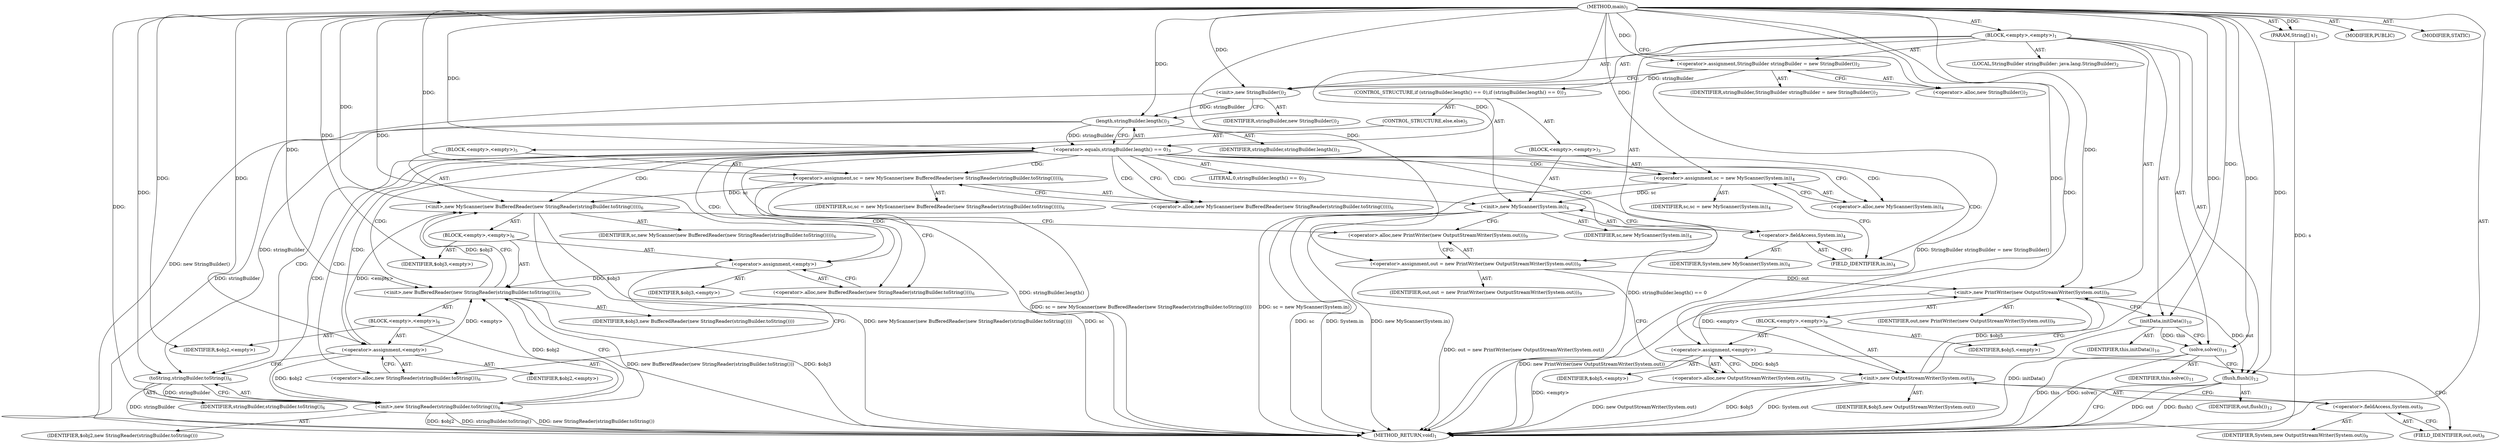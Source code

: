 digraph "main" {  
"19" [label = <(METHOD,main)<SUB>1</SUB>> ]
"20" [label = <(PARAM,String[] s)<SUB>1</SUB>> ]
"21" [label = <(BLOCK,&lt;empty&gt;,&lt;empty&gt;)<SUB>1</SUB>> ]
"4" [label = <(LOCAL,StringBuilder stringBuilder: java.lang.StringBuilder)<SUB>2</SUB>> ]
"22" [label = <(&lt;operator&gt;.assignment,StringBuilder stringBuilder = new StringBuilder())<SUB>2</SUB>> ]
"23" [label = <(IDENTIFIER,stringBuilder,StringBuilder stringBuilder = new StringBuilder())<SUB>2</SUB>> ]
"24" [label = <(&lt;operator&gt;.alloc,new StringBuilder())<SUB>2</SUB>> ]
"25" [label = <(&lt;init&gt;,new StringBuilder())<SUB>2</SUB>> ]
"3" [label = <(IDENTIFIER,stringBuilder,new StringBuilder())<SUB>2</SUB>> ]
"26" [label = <(CONTROL_STRUCTURE,if (stringBuilder.length() == 0),if (stringBuilder.length() == 0))<SUB>3</SUB>> ]
"27" [label = <(&lt;operator&gt;.equals,stringBuilder.length() == 0)<SUB>3</SUB>> ]
"28" [label = <(length,stringBuilder.length())<SUB>3</SUB>> ]
"29" [label = <(IDENTIFIER,stringBuilder,stringBuilder.length())<SUB>3</SUB>> ]
"30" [label = <(LITERAL,0,stringBuilder.length() == 0)<SUB>3</SUB>> ]
"31" [label = <(BLOCK,&lt;empty&gt;,&lt;empty&gt;)<SUB>3</SUB>> ]
"32" [label = <(&lt;operator&gt;.assignment,sc = new MyScanner(System.in))<SUB>4</SUB>> ]
"33" [label = <(IDENTIFIER,sc,sc = new MyScanner(System.in))<SUB>4</SUB>> ]
"34" [label = <(&lt;operator&gt;.alloc,new MyScanner(System.in))<SUB>4</SUB>> ]
"35" [label = <(&lt;init&gt;,new MyScanner(System.in))<SUB>4</SUB>> ]
"36" [label = <(IDENTIFIER,sc,new MyScanner(System.in))<SUB>4</SUB>> ]
"37" [label = <(&lt;operator&gt;.fieldAccess,System.in)<SUB>4</SUB>> ]
"38" [label = <(IDENTIFIER,System,new MyScanner(System.in))<SUB>4</SUB>> ]
"39" [label = <(FIELD_IDENTIFIER,in,in)<SUB>4</SUB>> ]
"40" [label = <(CONTROL_STRUCTURE,else,else)<SUB>5</SUB>> ]
"41" [label = <(BLOCK,&lt;empty&gt;,&lt;empty&gt;)<SUB>5</SUB>> ]
"42" [label = <(&lt;operator&gt;.assignment,sc = new MyScanner(new BufferedReader(new StringReader(stringBuilder.toString()))))<SUB>6</SUB>> ]
"43" [label = <(IDENTIFIER,sc,sc = new MyScanner(new BufferedReader(new StringReader(stringBuilder.toString()))))<SUB>6</SUB>> ]
"44" [label = <(&lt;operator&gt;.alloc,new MyScanner(new BufferedReader(new StringReader(stringBuilder.toString()))))<SUB>6</SUB>> ]
"45" [label = <(&lt;init&gt;,new MyScanner(new BufferedReader(new StringReader(stringBuilder.toString()))))<SUB>6</SUB>> ]
"46" [label = <(IDENTIFIER,sc,new MyScanner(new BufferedReader(new StringReader(stringBuilder.toString()))))<SUB>6</SUB>> ]
"47" [label = <(BLOCK,&lt;empty&gt;,&lt;empty&gt;)<SUB>6</SUB>> ]
"48" [label = <(&lt;operator&gt;.assignment,&lt;empty&gt;)> ]
"49" [label = <(IDENTIFIER,$obj3,&lt;empty&gt;)> ]
"50" [label = <(&lt;operator&gt;.alloc,new BufferedReader(new StringReader(stringBuilder.toString())))<SUB>6</SUB>> ]
"51" [label = <(&lt;init&gt;,new BufferedReader(new StringReader(stringBuilder.toString())))<SUB>6</SUB>> ]
"52" [label = <(IDENTIFIER,$obj3,new BufferedReader(new StringReader(stringBuilder.toString())))> ]
"53" [label = <(BLOCK,&lt;empty&gt;,&lt;empty&gt;)<SUB>6</SUB>> ]
"54" [label = <(&lt;operator&gt;.assignment,&lt;empty&gt;)> ]
"55" [label = <(IDENTIFIER,$obj2,&lt;empty&gt;)> ]
"56" [label = <(&lt;operator&gt;.alloc,new StringReader(stringBuilder.toString()))<SUB>6</SUB>> ]
"57" [label = <(&lt;init&gt;,new StringReader(stringBuilder.toString()))<SUB>6</SUB>> ]
"58" [label = <(IDENTIFIER,$obj2,new StringReader(stringBuilder.toString()))> ]
"59" [label = <(toString,stringBuilder.toString())<SUB>6</SUB>> ]
"60" [label = <(IDENTIFIER,stringBuilder,stringBuilder.toString())<SUB>6</SUB>> ]
"61" [label = <(IDENTIFIER,$obj2,&lt;empty&gt;)> ]
"62" [label = <(IDENTIFIER,$obj3,&lt;empty&gt;)> ]
"63" [label = <(&lt;operator&gt;.assignment,out = new PrintWriter(new OutputStreamWriter(System.out)))<SUB>9</SUB>> ]
"64" [label = <(IDENTIFIER,out,out = new PrintWriter(new OutputStreamWriter(System.out)))<SUB>9</SUB>> ]
"65" [label = <(&lt;operator&gt;.alloc,new PrintWriter(new OutputStreamWriter(System.out)))<SUB>9</SUB>> ]
"66" [label = <(&lt;init&gt;,new PrintWriter(new OutputStreamWriter(System.out)))<SUB>9</SUB>> ]
"67" [label = <(IDENTIFIER,out,new PrintWriter(new OutputStreamWriter(System.out)))<SUB>9</SUB>> ]
"68" [label = <(BLOCK,&lt;empty&gt;,&lt;empty&gt;)<SUB>9</SUB>> ]
"69" [label = <(&lt;operator&gt;.assignment,&lt;empty&gt;)> ]
"70" [label = <(IDENTIFIER,$obj5,&lt;empty&gt;)> ]
"71" [label = <(&lt;operator&gt;.alloc,new OutputStreamWriter(System.out))<SUB>9</SUB>> ]
"72" [label = <(&lt;init&gt;,new OutputStreamWriter(System.out))<SUB>9</SUB>> ]
"73" [label = <(IDENTIFIER,$obj5,new OutputStreamWriter(System.out))> ]
"74" [label = <(&lt;operator&gt;.fieldAccess,System.out)<SUB>9</SUB>> ]
"75" [label = <(IDENTIFIER,System,new OutputStreamWriter(System.out))<SUB>9</SUB>> ]
"76" [label = <(FIELD_IDENTIFIER,out,out)<SUB>9</SUB>> ]
"77" [label = <(IDENTIFIER,$obj5,&lt;empty&gt;)> ]
"78" [label = <(initData,initData())<SUB>10</SUB>> ]
"79" [label = <(IDENTIFIER,this,initData())<SUB>10</SUB>> ]
"80" [label = <(solve,solve())<SUB>11</SUB>> ]
"81" [label = <(IDENTIFIER,this,solve())<SUB>11</SUB>> ]
"82" [label = <(flush,flush())<SUB>12</SUB>> ]
"83" [label = <(IDENTIFIER,out,flush())<SUB>12</SUB>> ]
"84" [label = <(MODIFIER,PUBLIC)> ]
"85" [label = <(MODIFIER,STATIC)> ]
"86" [label = <(METHOD_RETURN,void)<SUB>1</SUB>> ]
  "19" -> "20"  [ label = "AST: "] 
  "19" -> "21"  [ label = "AST: "] 
  "19" -> "84"  [ label = "AST: "] 
  "19" -> "85"  [ label = "AST: "] 
  "19" -> "86"  [ label = "AST: "] 
  "21" -> "4"  [ label = "AST: "] 
  "21" -> "22"  [ label = "AST: "] 
  "21" -> "25"  [ label = "AST: "] 
  "21" -> "26"  [ label = "AST: "] 
  "21" -> "63"  [ label = "AST: "] 
  "21" -> "66"  [ label = "AST: "] 
  "21" -> "78"  [ label = "AST: "] 
  "21" -> "80"  [ label = "AST: "] 
  "21" -> "82"  [ label = "AST: "] 
  "22" -> "23"  [ label = "AST: "] 
  "22" -> "24"  [ label = "AST: "] 
  "25" -> "3"  [ label = "AST: "] 
  "26" -> "27"  [ label = "AST: "] 
  "26" -> "31"  [ label = "AST: "] 
  "26" -> "40"  [ label = "AST: "] 
  "27" -> "28"  [ label = "AST: "] 
  "27" -> "30"  [ label = "AST: "] 
  "28" -> "29"  [ label = "AST: "] 
  "31" -> "32"  [ label = "AST: "] 
  "31" -> "35"  [ label = "AST: "] 
  "32" -> "33"  [ label = "AST: "] 
  "32" -> "34"  [ label = "AST: "] 
  "35" -> "36"  [ label = "AST: "] 
  "35" -> "37"  [ label = "AST: "] 
  "37" -> "38"  [ label = "AST: "] 
  "37" -> "39"  [ label = "AST: "] 
  "40" -> "41"  [ label = "AST: "] 
  "41" -> "42"  [ label = "AST: "] 
  "41" -> "45"  [ label = "AST: "] 
  "42" -> "43"  [ label = "AST: "] 
  "42" -> "44"  [ label = "AST: "] 
  "45" -> "46"  [ label = "AST: "] 
  "45" -> "47"  [ label = "AST: "] 
  "47" -> "48"  [ label = "AST: "] 
  "47" -> "51"  [ label = "AST: "] 
  "47" -> "62"  [ label = "AST: "] 
  "48" -> "49"  [ label = "AST: "] 
  "48" -> "50"  [ label = "AST: "] 
  "51" -> "52"  [ label = "AST: "] 
  "51" -> "53"  [ label = "AST: "] 
  "53" -> "54"  [ label = "AST: "] 
  "53" -> "57"  [ label = "AST: "] 
  "53" -> "61"  [ label = "AST: "] 
  "54" -> "55"  [ label = "AST: "] 
  "54" -> "56"  [ label = "AST: "] 
  "57" -> "58"  [ label = "AST: "] 
  "57" -> "59"  [ label = "AST: "] 
  "59" -> "60"  [ label = "AST: "] 
  "63" -> "64"  [ label = "AST: "] 
  "63" -> "65"  [ label = "AST: "] 
  "66" -> "67"  [ label = "AST: "] 
  "66" -> "68"  [ label = "AST: "] 
  "68" -> "69"  [ label = "AST: "] 
  "68" -> "72"  [ label = "AST: "] 
  "68" -> "77"  [ label = "AST: "] 
  "69" -> "70"  [ label = "AST: "] 
  "69" -> "71"  [ label = "AST: "] 
  "72" -> "73"  [ label = "AST: "] 
  "72" -> "74"  [ label = "AST: "] 
  "74" -> "75"  [ label = "AST: "] 
  "74" -> "76"  [ label = "AST: "] 
  "78" -> "79"  [ label = "AST: "] 
  "80" -> "81"  [ label = "AST: "] 
  "82" -> "83"  [ label = "AST: "] 
  "22" -> "25"  [ label = "CFG: "] 
  "25" -> "28"  [ label = "CFG: "] 
  "63" -> "71"  [ label = "CFG: "] 
  "66" -> "78"  [ label = "CFG: "] 
  "78" -> "80"  [ label = "CFG: "] 
  "80" -> "82"  [ label = "CFG: "] 
  "82" -> "86"  [ label = "CFG: "] 
  "24" -> "22"  [ label = "CFG: "] 
  "27" -> "34"  [ label = "CFG: "] 
  "27" -> "44"  [ label = "CFG: "] 
  "65" -> "63"  [ label = "CFG: "] 
  "28" -> "27"  [ label = "CFG: "] 
  "32" -> "39"  [ label = "CFG: "] 
  "35" -> "65"  [ label = "CFG: "] 
  "69" -> "76"  [ label = "CFG: "] 
  "72" -> "66"  [ label = "CFG: "] 
  "34" -> "32"  [ label = "CFG: "] 
  "37" -> "35"  [ label = "CFG: "] 
  "42" -> "50"  [ label = "CFG: "] 
  "45" -> "65"  [ label = "CFG: "] 
  "71" -> "69"  [ label = "CFG: "] 
  "74" -> "72"  [ label = "CFG: "] 
  "39" -> "37"  [ label = "CFG: "] 
  "44" -> "42"  [ label = "CFG: "] 
  "76" -> "74"  [ label = "CFG: "] 
  "48" -> "56"  [ label = "CFG: "] 
  "51" -> "45"  [ label = "CFG: "] 
  "50" -> "48"  [ label = "CFG: "] 
  "54" -> "59"  [ label = "CFG: "] 
  "57" -> "51"  [ label = "CFG: "] 
  "56" -> "54"  [ label = "CFG: "] 
  "59" -> "57"  [ label = "CFG: "] 
  "19" -> "24"  [ label = "CFG: "] 
  "20" -> "86"  [ label = "DDG: s"] 
  "22" -> "86"  [ label = "DDG: StringBuilder stringBuilder = new StringBuilder()"] 
  "25" -> "86"  [ label = "DDG: new StringBuilder()"] 
  "28" -> "86"  [ label = "DDG: stringBuilder"] 
  "27" -> "86"  [ label = "DDG: stringBuilder.length()"] 
  "27" -> "86"  [ label = "DDG: stringBuilder.length() == 0"] 
  "42" -> "86"  [ label = "DDG: sc = new MyScanner(new BufferedReader(new StringReader(stringBuilder.toString())))"] 
  "45" -> "86"  [ label = "DDG: sc"] 
  "51" -> "86"  [ label = "DDG: $obj3"] 
  "57" -> "86"  [ label = "DDG: $obj2"] 
  "59" -> "86"  [ label = "DDG: stringBuilder"] 
  "57" -> "86"  [ label = "DDG: stringBuilder.toString()"] 
  "57" -> "86"  [ label = "DDG: new StringReader(stringBuilder.toString())"] 
  "51" -> "86"  [ label = "DDG: new BufferedReader(new StringReader(stringBuilder.toString()))"] 
  "45" -> "86"  [ label = "DDG: new MyScanner(new BufferedReader(new StringReader(stringBuilder.toString())))"] 
  "32" -> "86"  [ label = "DDG: sc = new MyScanner(System.in)"] 
  "35" -> "86"  [ label = "DDG: sc"] 
  "35" -> "86"  [ label = "DDG: System.in"] 
  "35" -> "86"  [ label = "DDG: new MyScanner(System.in)"] 
  "63" -> "86"  [ label = "DDG: out = new PrintWriter(new OutputStreamWriter(System.out))"] 
  "69" -> "86"  [ label = "DDG: &lt;empty&gt;"] 
  "72" -> "86"  [ label = "DDG: $obj5"] 
  "72" -> "86"  [ label = "DDG: System.out"] 
  "72" -> "86"  [ label = "DDG: new OutputStreamWriter(System.out)"] 
  "66" -> "86"  [ label = "DDG: new PrintWriter(new OutputStreamWriter(System.out))"] 
  "78" -> "86"  [ label = "DDG: initData()"] 
  "80" -> "86"  [ label = "DDG: this"] 
  "80" -> "86"  [ label = "DDG: solve()"] 
  "82" -> "86"  [ label = "DDG: out"] 
  "82" -> "86"  [ label = "DDG: flush()"] 
  "19" -> "20"  [ label = "DDG: "] 
  "19" -> "22"  [ label = "DDG: "] 
  "19" -> "63"  [ label = "DDG: "] 
  "22" -> "25"  [ label = "DDG: stringBuilder"] 
  "19" -> "25"  [ label = "DDG: "] 
  "63" -> "66"  [ label = "DDG: out"] 
  "19" -> "66"  [ label = "DDG: "] 
  "69" -> "66"  [ label = "DDG: &lt;empty&gt;"] 
  "72" -> "66"  [ label = "DDG: $obj5"] 
  "19" -> "78"  [ label = "DDG: "] 
  "78" -> "80"  [ label = "DDG: this"] 
  "19" -> "80"  [ label = "DDG: "] 
  "66" -> "82"  [ label = "DDG: out"] 
  "19" -> "82"  [ label = "DDG: "] 
  "28" -> "27"  [ label = "DDG: stringBuilder"] 
  "19" -> "27"  [ label = "DDG: "] 
  "19" -> "32"  [ label = "DDG: "] 
  "19" -> "69"  [ label = "DDG: "] 
  "19" -> "77"  [ label = "DDG: "] 
  "25" -> "28"  [ label = "DDG: stringBuilder"] 
  "19" -> "28"  [ label = "DDG: "] 
  "32" -> "35"  [ label = "DDG: sc"] 
  "19" -> "35"  [ label = "DDG: "] 
  "19" -> "42"  [ label = "DDG: "] 
  "69" -> "72"  [ label = "DDG: $obj5"] 
  "19" -> "72"  [ label = "DDG: "] 
  "42" -> "45"  [ label = "DDG: sc"] 
  "19" -> "45"  [ label = "DDG: "] 
  "54" -> "45"  [ label = "DDG: &lt;empty&gt;"] 
  "51" -> "45"  [ label = "DDG: $obj3"] 
  "19" -> "48"  [ label = "DDG: "] 
  "19" -> "62"  [ label = "DDG: "] 
  "48" -> "51"  [ label = "DDG: $obj3"] 
  "19" -> "51"  [ label = "DDG: "] 
  "54" -> "51"  [ label = "DDG: &lt;empty&gt;"] 
  "57" -> "51"  [ label = "DDG: $obj2"] 
  "19" -> "54"  [ label = "DDG: "] 
  "19" -> "61"  [ label = "DDG: "] 
  "54" -> "57"  [ label = "DDG: $obj2"] 
  "19" -> "57"  [ label = "DDG: "] 
  "59" -> "57"  [ label = "DDG: stringBuilder"] 
  "28" -> "59"  [ label = "DDG: stringBuilder"] 
  "19" -> "59"  [ label = "DDG: "] 
  "27" -> "34"  [ label = "CDG: "] 
  "27" -> "48"  [ label = "CDG: "] 
  "27" -> "32"  [ label = "CDG: "] 
  "27" -> "42"  [ label = "CDG: "] 
  "27" -> "51"  [ label = "CDG: "] 
  "27" -> "57"  [ label = "CDG: "] 
  "27" -> "37"  [ label = "CDG: "] 
  "27" -> "56"  [ label = "CDG: "] 
  "27" -> "45"  [ label = "CDG: "] 
  "27" -> "50"  [ label = "CDG: "] 
  "27" -> "59"  [ label = "CDG: "] 
  "27" -> "44"  [ label = "CDG: "] 
  "27" -> "35"  [ label = "CDG: "] 
  "27" -> "54"  [ label = "CDG: "] 
  "27" -> "39"  [ label = "CDG: "] 
}
